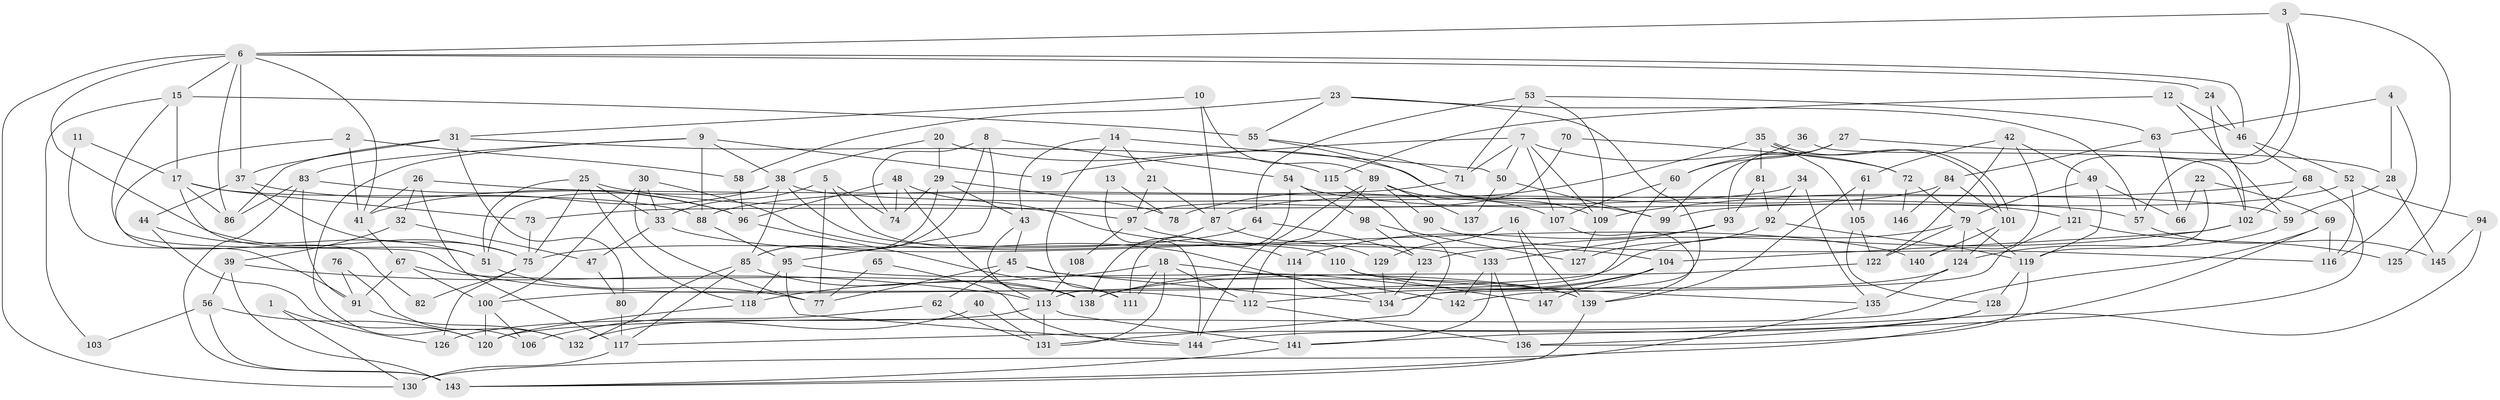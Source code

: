 // coarse degree distribution, {2: 0.11224489795918367, 3: 0.19387755102040816, 6: 0.14285714285714285, 5: 0.14285714285714285, 11: 0.01020408163265306, 9: 0.030612244897959183, 4: 0.16326530612244897, 8: 0.08163265306122448, 7: 0.11224489795918367, 10: 0.01020408163265306}
// Generated by graph-tools (version 1.1) at 2025/41/03/06/25 10:41:54]
// undirected, 147 vertices, 294 edges
graph export_dot {
graph [start="1"]
  node [color=gray90,style=filled];
  1;
  2;
  3;
  4;
  5;
  6;
  7;
  8;
  9;
  10;
  11;
  12;
  13;
  14;
  15;
  16;
  17;
  18;
  19;
  20;
  21;
  22;
  23;
  24;
  25;
  26;
  27;
  28;
  29;
  30;
  31;
  32;
  33;
  34;
  35;
  36;
  37;
  38;
  39;
  40;
  41;
  42;
  43;
  44;
  45;
  46;
  47;
  48;
  49;
  50;
  51;
  52;
  53;
  54;
  55;
  56;
  57;
  58;
  59;
  60;
  61;
  62;
  63;
  64;
  65;
  66;
  67;
  68;
  69;
  70;
  71;
  72;
  73;
  74;
  75;
  76;
  77;
  78;
  79;
  80;
  81;
  82;
  83;
  84;
  85;
  86;
  87;
  88;
  89;
  90;
  91;
  92;
  93;
  94;
  95;
  96;
  97;
  98;
  99;
  100;
  101;
  102;
  103;
  104;
  105;
  106;
  107;
  108;
  109;
  110;
  111;
  112;
  113;
  114;
  115;
  116;
  117;
  118;
  119;
  120;
  121;
  122;
  123;
  124;
  125;
  126;
  127;
  128;
  129;
  130;
  131;
  132;
  133;
  134;
  135;
  136;
  137;
  138;
  139;
  140;
  141;
  142;
  143;
  144;
  145;
  146;
  147;
  1 -- 126;
  1 -- 130;
  2 -- 58;
  2 -- 41;
  2 -- 82;
  3 -- 6;
  3 -- 57;
  3 -- 121;
  3 -- 125;
  4 -- 63;
  4 -- 28;
  4 -- 116;
  5 -- 77;
  5 -- 74;
  5 -- 33;
  5 -- 110;
  6 -- 46;
  6 -- 86;
  6 -- 15;
  6 -- 24;
  6 -- 37;
  6 -- 41;
  6 -- 75;
  6 -- 130;
  7 -- 71;
  7 -- 109;
  7 -- 19;
  7 -- 50;
  7 -- 72;
  7 -- 107;
  8 -- 95;
  8 -- 74;
  8 -- 54;
  8 -- 85;
  9 -- 83;
  9 -- 38;
  9 -- 19;
  9 -- 88;
  9 -- 106;
  10 -- 87;
  10 -- 89;
  10 -- 31;
  11 -- 17;
  11 -- 91;
  12 -- 46;
  12 -- 115;
  12 -- 59;
  13 -- 78;
  13 -- 144;
  14 -- 50;
  14 -- 43;
  14 -- 21;
  14 -- 111;
  15 -- 17;
  15 -- 55;
  15 -- 103;
  15 -- 112;
  16 -- 147;
  16 -- 129;
  16 -- 139;
  17 -- 73;
  17 -- 88;
  17 -- 51;
  17 -- 86;
  18 -- 111;
  18 -- 118;
  18 -- 112;
  18 -- 131;
  18 -- 142;
  20 -- 99;
  20 -- 38;
  20 -- 29;
  21 -- 97;
  21 -- 87;
  22 -- 66;
  22 -- 69;
  22 -- 119;
  23 -- 134;
  23 -- 55;
  23 -- 57;
  23 -- 58;
  24 -- 102;
  24 -- 46;
  25 -- 33;
  25 -- 75;
  25 -- 51;
  25 -- 97;
  25 -- 118;
  26 -- 41;
  26 -- 32;
  26 -- 57;
  26 -- 117;
  27 -- 60;
  27 -- 28;
  27 -- 93;
  27 -- 99;
  28 -- 59;
  28 -- 145;
  29 -- 85;
  29 -- 43;
  29 -- 74;
  29 -- 78;
  30 -- 33;
  30 -- 100;
  30 -- 77;
  30 -- 134;
  31 -- 37;
  31 -- 80;
  31 -- 86;
  31 -- 115;
  32 -- 39;
  32 -- 47;
  33 -- 140;
  33 -- 47;
  34 -- 135;
  34 -- 92;
  34 -- 73;
  35 -- 101;
  35 -- 101;
  35 -- 105;
  35 -- 78;
  35 -- 81;
  36 -- 60;
  36 -- 102;
  37 -- 44;
  37 -- 75;
  37 -- 96;
  38 -- 51;
  38 -- 41;
  38 -- 59;
  38 -- 85;
  38 -- 114;
  39 -- 113;
  39 -- 143;
  39 -- 56;
  40 -- 132;
  40 -- 131;
  41 -- 67;
  42 -- 122;
  42 -- 49;
  42 -- 61;
  42 -- 140;
  43 -- 138;
  43 -- 45;
  44 -- 51;
  44 -- 120;
  45 -- 77;
  45 -- 62;
  45 -- 134;
  45 -- 139;
  46 -- 68;
  46 -- 52;
  47 -- 80;
  48 -- 133;
  48 -- 96;
  48 -- 74;
  48 -- 113;
  49 -- 119;
  49 -- 79;
  49 -- 66;
  50 -- 99;
  50 -- 137;
  51 -- 77;
  52 -- 116;
  52 -- 94;
  52 -- 99;
  53 -- 71;
  53 -- 109;
  53 -- 63;
  53 -- 64;
  54 -- 121;
  54 -- 98;
  54 -- 111;
  55 -- 109;
  55 -- 71;
  56 -- 143;
  56 -- 103;
  56 -- 120;
  57 -- 145;
  58 -- 96;
  59 -- 124;
  60 -- 113;
  60 -- 107;
  61 -- 139;
  61 -- 105;
  62 -- 131;
  62 -- 106;
  63 -- 84;
  63 -- 66;
  64 -- 75;
  64 -- 123;
  65 -- 77;
  65 -- 144;
  67 -- 138;
  67 -- 100;
  67 -- 91;
  68 -- 102;
  68 -- 141;
  68 -- 109;
  69 -- 120;
  69 -- 130;
  69 -- 116;
  70 -- 97;
  70 -- 72;
  71 -- 88;
  72 -- 79;
  72 -- 146;
  73 -- 75;
  75 -- 82;
  75 -- 126;
  76 -- 132;
  76 -- 91;
  79 -- 124;
  79 -- 119;
  79 -- 100;
  79 -- 122;
  80 -- 117;
  81 -- 93;
  81 -- 92;
  83 -- 86;
  83 -- 96;
  83 -- 91;
  83 -- 143;
  84 -- 101;
  84 -- 87;
  84 -- 146;
  85 -- 117;
  85 -- 132;
  85 -- 138;
  87 -- 138;
  87 -- 129;
  88 -- 95;
  89 -- 107;
  89 -- 112;
  89 -- 90;
  89 -- 137;
  89 -- 144;
  90 -- 116;
  91 -- 132;
  92 -- 119;
  92 -- 127;
  93 -- 114;
  93 -- 133;
  94 -- 117;
  94 -- 145;
  95 -- 118;
  95 -- 139;
  95 -- 144;
  96 -- 111;
  97 -- 104;
  97 -- 108;
  98 -- 123;
  98 -- 127;
  100 -- 106;
  100 -- 120;
  101 -- 124;
  101 -- 140;
  102 -- 104;
  102 -- 123;
  104 -- 112;
  104 -- 138;
  104 -- 147;
  105 -- 128;
  105 -- 122;
  107 -- 139;
  108 -- 113;
  109 -- 127;
  110 -- 135;
  110 -- 147;
  112 -- 136;
  113 -- 141;
  113 -- 126;
  113 -- 131;
  114 -- 141;
  115 -- 131;
  117 -- 130;
  118 -- 120;
  119 -- 136;
  119 -- 128;
  121 -- 142;
  121 -- 125;
  122 -- 138;
  123 -- 134;
  124 -- 134;
  124 -- 135;
  128 -- 144;
  128 -- 136;
  129 -- 134;
  133 -- 136;
  133 -- 141;
  133 -- 142;
  135 -- 143;
  139 -- 143;
  141 -- 143;
}
